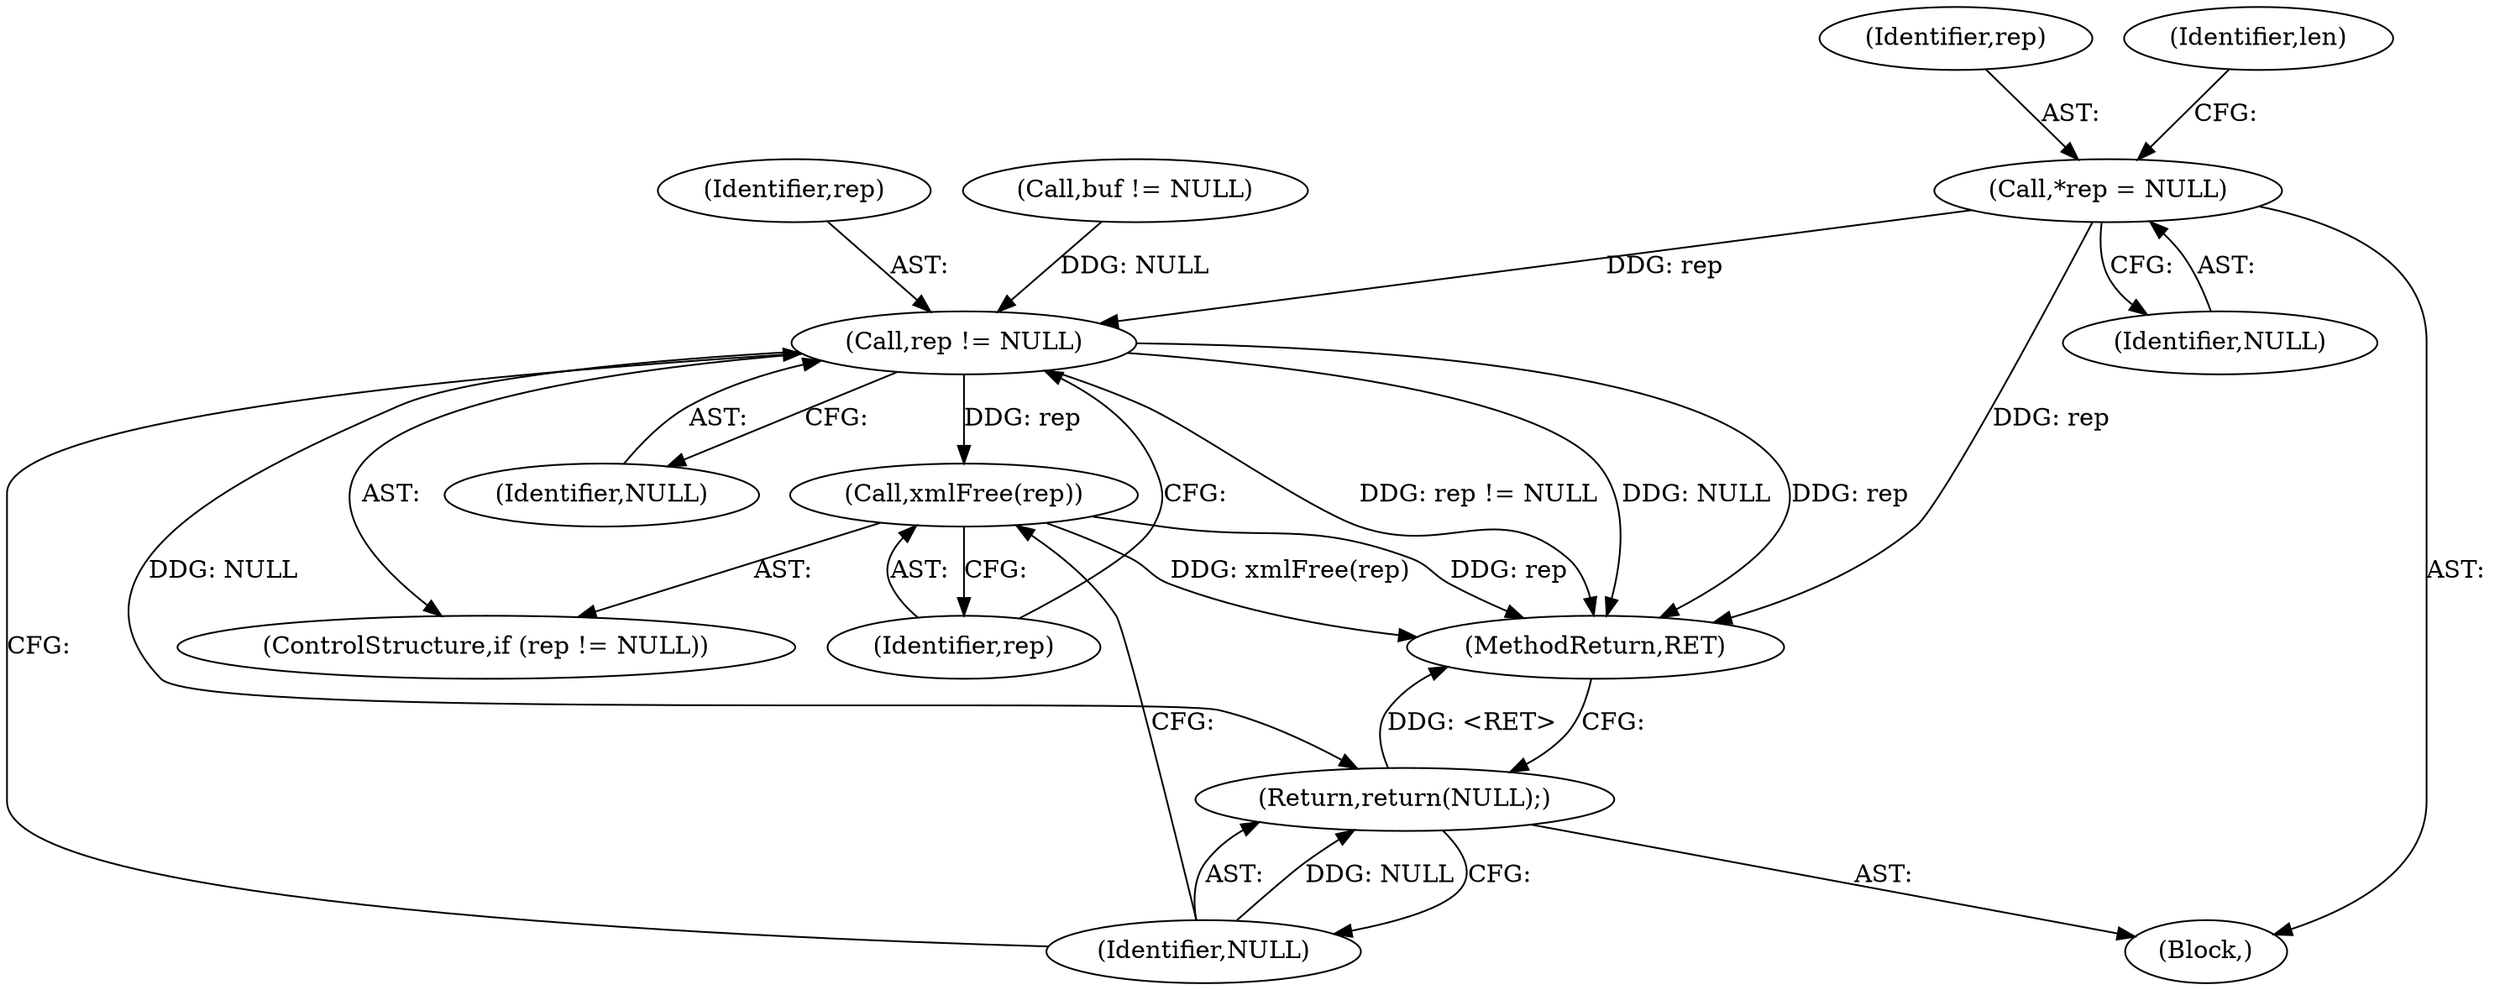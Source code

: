 digraph "0_Chrome_6e487b9db2ff0324523a040180f8da42796aeef5@pointer" {
"1000121" [label="(Call,*rep = NULL)"];
"1000805" [label="(Call,rep != NULL)"];
"1000808" [label="(Call,xmlFree(rep))"];
"1000810" [label="(Return,return(NULL);)"];
"1000122" [label="(Identifier,rep)"];
"1000808" [label="(Call,xmlFree(rep))"];
"1000126" [label="(Identifier,len)"];
"1000811" [label="(Identifier,NULL)"];
"1000121" [label="(Call,*rep = NULL)"];
"1000812" [label="(MethodReturn,RET)"];
"1000807" [label="(Identifier,NULL)"];
"1000809" [label="(Identifier,rep)"];
"1000111" [label="(Block,)"];
"1000799" [label="(Call,buf != NULL)"];
"1000805" [label="(Call,rep != NULL)"];
"1000804" [label="(ControlStructure,if (rep != NULL))"];
"1000810" [label="(Return,return(NULL);)"];
"1000123" [label="(Identifier,NULL)"];
"1000806" [label="(Identifier,rep)"];
"1000121" -> "1000111"  [label="AST: "];
"1000121" -> "1000123"  [label="CFG: "];
"1000122" -> "1000121"  [label="AST: "];
"1000123" -> "1000121"  [label="AST: "];
"1000126" -> "1000121"  [label="CFG: "];
"1000121" -> "1000812"  [label="DDG: rep"];
"1000121" -> "1000805"  [label="DDG: rep"];
"1000805" -> "1000804"  [label="AST: "];
"1000805" -> "1000807"  [label="CFG: "];
"1000806" -> "1000805"  [label="AST: "];
"1000807" -> "1000805"  [label="AST: "];
"1000809" -> "1000805"  [label="CFG: "];
"1000811" -> "1000805"  [label="CFG: "];
"1000805" -> "1000812"  [label="DDG: rep != NULL"];
"1000805" -> "1000812"  [label="DDG: NULL"];
"1000805" -> "1000812"  [label="DDG: rep"];
"1000799" -> "1000805"  [label="DDG: NULL"];
"1000805" -> "1000808"  [label="DDG: rep"];
"1000805" -> "1000810"  [label="DDG: NULL"];
"1000808" -> "1000804"  [label="AST: "];
"1000808" -> "1000809"  [label="CFG: "];
"1000809" -> "1000808"  [label="AST: "];
"1000811" -> "1000808"  [label="CFG: "];
"1000808" -> "1000812"  [label="DDG: xmlFree(rep)"];
"1000808" -> "1000812"  [label="DDG: rep"];
"1000810" -> "1000111"  [label="AST: "];
"1000810" -> "1000811"  [label="CFG: "];
"1000811" -> "1000810"  [label="AST: "];
"1000812" -> "1000810"  [label="CFG: "];
"1000810" -> "1000812"  [label="DDG: <RET>"];
"1000811" -> "1000810"  [label="DDG: NULL"];
}
